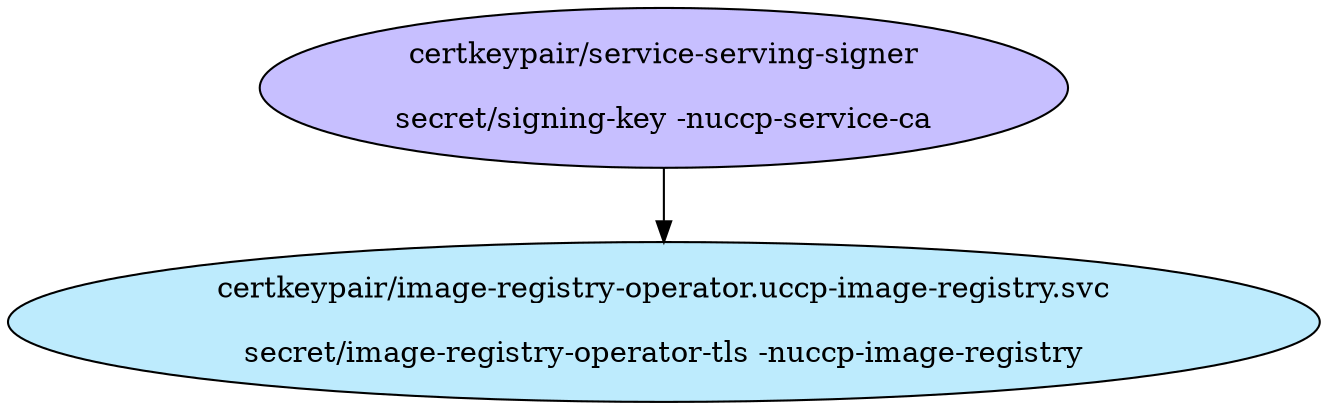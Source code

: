 digraph "Local Certificate" {
  // Node definitions.
  1 [
    label="certkeypair/service-serving-signer\n\nsecret/signing-key -nuccp-service-ca\n"
    style=filled
    fillcolor="#c7bfff"
  ];
  54 [
    label="certkeypair/image-registry-operator.uccp-image-registry.svc\n\nsecret/image-registry-operator-tls -nuccp-image-registry\n"
    style=filled
    fillcolor="#bdebfd"
  ];

  // Edge definitions.
  1 -> 54;
}